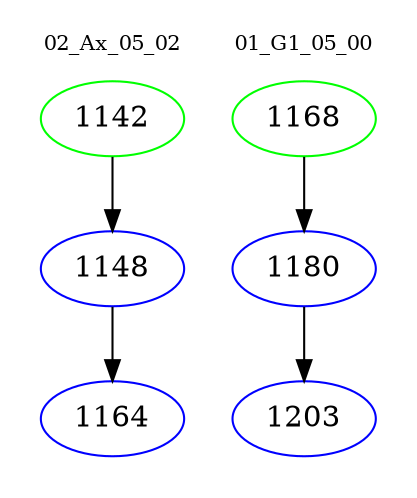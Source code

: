 digraph{
subgraph cluster_0 {
color = white
label = "02_Ax_05_02";
fontsize=10;
T0_1142 [label="1142", color="green"]
T0_1142 -> T0_1148 [color="black"]
T0_1148 [label="1148", color="blue"]
T0_1148 -> T0_1164 [color="black"]
T0_1164 [label="1164", color="blue"]
}
subgraph cluster_1 {
color = white
label = "01_G1_05_00";
fontsize=10;
T1_1168 [label="1168", color="green"]
T1_1168 -> T1_1180 [color="black"]
T1_1180 [label="1180", color="blue"]
T1_1180 -> T1_1203 [color="black"]
T1_1203 [label="1203", color="blue"]
}
}
